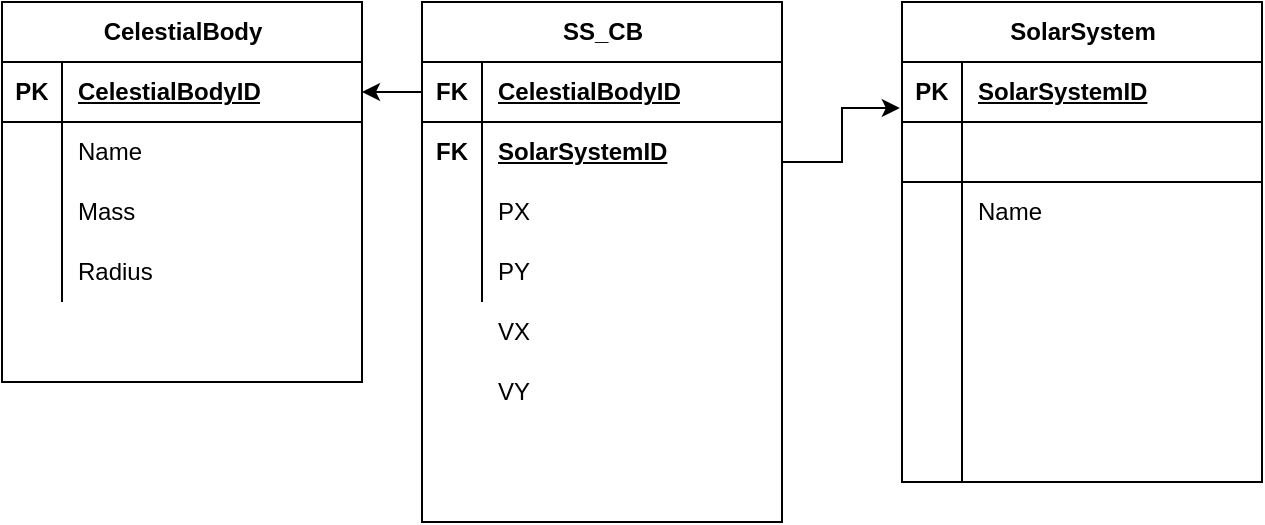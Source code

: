 <mxfile version="24.4.13" type="device">
  <diagram name="1 oldal" id="QgTSNMUUP4HTsA1qS4nC">
    <mxGraphModel dx="725" dy="819" grid="1" gridSize="10" guides="1" tooltips="1" connect="1" arrows="1" fold="1" page="1" pageScale="1" pageWidth="20000" pageHeight="22000" math="0" shadow="0">
      <root>
        <mxCell id="0" />
        <mxCell id="1" parent="0" />
        <mxCell id="AL_ZhBKs0_eR-6LTMcEO-9" value="CelestialBody" style="shape=table;startSize=30;container=1;collapsible=1;childLayout=tableLayout;fixedRows=1;rowLines=0;fontStyle=1;align=center;resizeLast=1;html=1;" vertex="1" parent="1">
          <mxGeometry x="140" y="150" width="180" height="190" as="geometry">
            <mxRectangle x="290" y="310" width="70" height="30" as="alternateBounds" />
          </mxGeometry>
        </mxCell>
        <mxCell id="AL_ZhBKs0_eR-6LTMcEO-10" value="" style="shape=tableRow;horizontal=0;startSize=0;swimlaneHead=0;swimlaneBody=0;fillColor=none;collapsible=0;dropTarget=0;points=[[0,0.5],[1,0.5]];portConstraint=eastwest;top=0;left=0;right=0;bottom=1;" vertex="1" parent="AL_ZhBKs0_eR-6LTMcEO-9">
          <mxGeometry y="30" width="180" height="30" as="geometry" />
        </mxCell>
        <mxCell id="AL_ZhBKs0_eR-6LTMcEO-11" value="PK" style="shape=partialRectangle;connectable=0;fillColor=none;top=0;left=0;bottom=0;right=0;fontStyle=1;overflow=hidden;whiteSpace=wrap;html=1;" vertex="1" parent="AL_ZhBKs0_eR-6LTMcEO-10">
          <mxGeometry width="30" height="30" as="geometry">
            <mxRectangle width="30" height="30" as="alternateBounds" />
          </mxGeometry>
        </mxCell>
        <mxCell id="AL_ZhBKs0_eR-6LTMcEO-12" value="CelestialBodyID" style="shape=partialRectangle;connectable=0;fillColor=none;top=0;left=0;bottom=0;right=0;align=left;spacingLeft=6;fontStyle=5;overflow=hidden;whiteSpace=wrap;html=1;" vertex="1" parent="AL_ZhBKs0_eR-6LTMcEO-10">
          <mxGeometry x="30" width="150" height="30" as="geometry">
            <mxRectangle width="150" height="30" as="alternateBounds" />
          </mxGeometry>
        </mxCell>
        <mxCell id="AL_ZhBKs0_eR-6LTMcEO-13" value="" style="shape=tableRow;horizontal=0;startSize=0;swimlaneHead=0;swimlaneBody=0;fillColor=none;collapsible=0;dropTarget=0;points=[[0,0.5],[1,0.5]];portConstraint=eastwest;top=0;left=0;right=0;bottom=0;" vertex="1" parent="AL_ZhBKs0_eR-6LTMcEO-9">
          <mxGeometry y="60" width="180" height="30" as="geometry" />
        </mxCell>
        <mxCell id="AL_ZhBKs0_eR-6LTMcEO-14" value="" style="shape=partialRectangle;connectable=0;fillColor=none;top=0;left=0;bottom=0;right=0;editable=1;overflow=hidden;whiteSpace=wrap;html=1;" vertex="1" parent="AL_ZhBKs0_eR-6LTMcEO-13">
          <mxGeometry width="30" height="30" as="geometry">
            <mxRectangle width="30" height="30" as="alternateBounds" />
          </mxGeometry>
        </mxCell>
        <mxCell id="AL_ZhBKs0_eR-6LTMcEO-15" value="Name" style="shape=partialRectangle;connectable=0;fillColor=none;top=0;left=0;bottom=0;right=0;align=left;spacingLeft=6;overflow=hidden;whiteSpace=wrap;html=1;" vertex="1" parent="AL_ZhBKs0_eR-6LTMcEO-13">
          <mxGeometry x="30" width="150" height="30" as="geometry">
            <mxRectangle width="150" height="30" as="alternateBounds" />
          </mxGeometry>
        </mxCell>
        <mxCell id="AL_ZhBKs0_eR-6LTMcEO-16" value="" style="shape=tableRow;horizontal=0;startSize=0;swimlaneHead=0;swimlaneBody=0;fillColor=none;collapsible=0;dropTarget=0;points=[[0,0.5],[1,0.5]];portConstraint=eastwest;top=0;left=0;right=0;bottom=0;" vertex="1" parent="AL_ZhBKs0_eR-6LTMcEO-9">
          <mxGeometry y="90" width="180" height="30" as="geometry" />
        </mxCell>
        <mxCell id="AL_ZhBKs0_eR-6LTMcEO-17" value="" style="shape=partialRectangle;connectable=0;fillColor=none;top=0;left=0;bottom=0;right=0;editable=1;overflow=hidden;whiteSpace=wrap;html=1;" vertex="1" parent="AL_ZhBKs0_eR-6LTMcEO-16">
          <mxGeometry width="30" height="30" as="geometry">
            <mxRectangle width="30" height="30" as="alternateBounds" />
          </mxGeometry>
        </mxCell>
        <mxCell id="AL_ZhBKs0_eR-6LTMcEO-18" value="Mass" style="shape=partialRectangle;connectable=0;fillColor=none;top=0;left=0;bottom=0;right=0;align=left;spacingLeft=6;overflow=hidden;whiteSpace=wrap;html=1;" vertex="1" parent="AL_ZhBKs0_eR-6LTMcEO-16">
          <mxGeometry x="30" width="150" height="30" as="geometry">
            <mxRectangle width="150" height="30" as="alternateBounds" />
          </mxGeometry>
        </mxCell>
        <mxCell id="AL_ZhBKs0_eR-6LTMcEO-19" value="" style="shape=tableRow;horizontal=0;startSize=0;swimlaneHead=0;swimlaneBody=0;fillColor=none;collapsible=0;dropTarget=0;points=[[0,0.5],[1,0.5]];portConstraint=eastwest;top=0;left=0;right=0;bottom=0;" vertex="1" parent="AL_ZhBKs0_eR-6LTMcEO-9">
          <mxGeometry y="120" width="180" height="30" as="geometry" />
        </mxCell>
        <mxCell id="AL_ZhBKs0_eR-6LTMcEO-20" value="" style="shape=partialRectangle;connectable=0;fillColor=none;top=0;left=0;bottom=0;right=0;editable=1;overflow=hidden;whiteSpace=wrap;html=1;" vertex="1" parent="AL_ZhBKs0_eR-6LTMcEO-19">
          <mxGeometry width="30" height="30" as="geometry">
            <mxRectangle width="30" height="30" as="alternateBounds" />
          </mxGeometry>
        </mxCell>
        <mxCell id="AL_ZhBKs0_eR-6LTMcEO-21" value="Radius" style="shape=partialRectangle;connectable=0;fillColor=none;top=0;left=0;bottom=0;right=0;align=left;spacingLeft=6;overflow=hidden;whiteSpace=wrap;html=1;" vertex="1" parent="AL_ZhBKs0_eR-6LTMcEO-19">
          <mxGeometry x="30" width="150" height="30" as="geometry">
            <mxRectangle width="150" height="30" as="alternateBounds" />
          </mxGeometry>
        </mxCell>
        <mxCell id="AL_ZhBKs0_eR-6LTMcEO-23" value="SolarSystem" style="shape=table;startSize=30;container=1;collapsible=1;childLayout=tableLayout;fixedRows=1;rowLines=0;fontStyle=1;align=center;resizeLast=1;html=1;" vertex="1" parent="1">
          <mxGeometry x="590" y="150" width="180" height="240" as="geometry" />
        </mxCell>
        <mxCell id="AL_ZhBKs0_eR-6LTMcEO-24" value="" style="shape=tableRow;horizontal=0;startSize=0;swimlaneHead=0;swimlaneBody=0;fillColor=none;collapsible=0;dropTarget=0;points=[[0,0.5],[1,0.5]];portConstraint=eastwest;top=0;left=0;right=0;bottom=1;" vertex="1" parent="AL_ZhBKs0_eR-6LTMcEO-23">
          <mxGeometry y="30" width="180" height="30" as="geometry" />
        </mxCell>
        <mxCell id="AL_ZhBKs0_eR-6LTMcEO-25" value="PK" style="shape=partialRectangle;connectable=0;fillColor=none;top=0;left=0;bottom=0;right=0;fontStyle=1;overflow=hidden;whiteSpace=wrap;html=1;" vertex="1" parent="AL_ZhBKs0_eR-6LTMcEO-24">
          <mxGeometry width="30" height="30" as="geometry">
            <mxRectangle width="30" height="30" as="alternateBounds" />
          </mxGeometry>
        </mxCell>
        <mxCell id="AL_ZhBKs0_eR-6LTMcEO-26" value="SolarSystemID" style="shape=partialRectangle;connectable=0;fillColor=none;top=0;left=0;bottom=0;right=0;align=left;spacingLeft=6;fontStyle=5;overflow=hidden;whiteSpace=wrap;html=1;" vertex="1" parent="AL_ZhBKs0_eR-6LTMcEO-24">
          <mxGeometry x="30" width="150" height="30" as="geometry">
            <mxRectangle width="150" height="30" as="alternateBounds" />
          </mxGeometry>
        </mxCell>
        <mxCell id="AL_ZhBKs0_eR-6LTMcEO-37" value="" style="shape=tableRow;horizontal=0;startSize=0;swimlaneHead=0;swimlaneBody=0;fillColor=none;collapsible=0;dropTarget=0;points=[[0,0.5],[1,0.5]];portConstraint=eastwest;top=0;left=0;right=0;bottom=1;" vertex="1" parent="AL_ZhBKs0_eR-6LTMcEO-23">
          <mxGeometry y="60" width="180" height="30" as="geometry" />
        </mxCell>
        <mxCell id="AL_ZhBKs0_eR-6LTMcEO-38" value="" style="shape=partialRectangle;connectable=0;fillColor=none;top=0;left=0;bottom=0;right=0;fontStyle=1;overflow=hidden;whiteSpace=wrap;html=1;" vertex="1" parent="AL_ZhBKs0_eR-6LTMcEO-37">
          <mxGeometry width="30" height="30" as="geometry">
            <mxRectangle width="30" height="30" as="alternateBounds" />
          </mxGeometry>
        </mxCell>
        <mxCell id="AL_ZhBKs0_eR-6LTMcEO-39" value="" style="shape=partialRectangle;connectable=0;fillColor=none;top=0;left=0;bottom=0;right=0;align=left;spacingLeft=6;fontStyle=5;overflow=hidden;whiteSpace=wrap;html=1;" vertex="1" parent="AL_ZhBKs0_eR-6LTMcEO-37">
          <mxGeometry x="30" width="150" height="30" as="geometry">
            <mxRectangle width="150" height="30" as="alternateBounds" />
          </mxGeometry>
        </mxCell>
        <mxCell id="AL_ZhBKs0_eR-6LTMcEO-40" value="" style="shape=tableRow;horizontal=0;startSize=0;swimlaneHead=0;swimlaneBody=0;fillColor=none;collapsible=0;dropTarget=0;points=[[0,0.5],[1,0.5]];portConstraint=eastwest;top=0;left=0;right=0;bottom=0;" vertex="1" parent="AL_ZhBKs0_eR-6LTMcEO-23">
          <mxGeometry y="90" width="180" height="30" as="geometry" />
        </mxCell>
        <mxCell id="AL_ZhBKs0_eR-6LTMcEO-41" value="" style="shape=partialRectangle;connectable=0;fillColor=none;top=0;left=0;bottom=0;right=0;editable=1;overflow=hidden;whiteSpace=wrap;html=1;" vertex="1" parent="AL_ZhBKs0_eR-6LTMcEO-40">
          <mxGeometry width="30" height="30" as="geometry">
            <mxRectangle width="30" height="30" as="alternateBounds" />
          </mxGeometry>
        </mxCell>
        <mxCell id="AL_ZhBKs0_eR-6LTMcEO-42" value="Name" style="shape=partialRectangle;connectable=0;fillColor=none;top=0;left=0;bottom=0;right=0;align=left;spacingLeft=6;overflow=hidden;whiteSpace=wrap;html=1;" vertex="1" parent="AL_ZhBKs0_eR-6LTMcEO-40">
          <mxGeometry x="30" width="150" height="30" as="geometry">
            <mxRectangle width="150" height="30" as="alternateBounds" />
          </mxGeometry>
        </mxCell>
        <mxCell id="AL_ZhBKs0_eR-6LTMcEO-46" value="" style="shape=tableRow;horizontal=0;startSize=0;swimlaneHead=0;swimlaneBody=0;fillColor=none;collapsible=0;dropTarget=0;points=[[0,0.5],[1,0.5]];portConstraint=eastwest;top=0;left=0;right=0;bottom=0;" vertex="1" parent="AL_ZhBKs0_eR-6LTMcEO-23">
          <mxGeometry y="120" width="180" height="30" as="geometry" />
        </mxCell>
        <mxCell id="AL_ZhBKs0_eR-6LTMcEO-47" value="" style="shape=partialRectangle;connectable=0;fillColor=none;top=0;left=0;bottom=0;right=0;editable=1;overflow=hidden;whiteSpace=wrap;html=1;" vertex="1" parent="AL_ZhBKs0_eR-6LTMcEO-46">
          <mxGeometry width="30" height="30" as="geometry">
            <mxRectangle width="30" height="30" as="alternateBounds" />
          </mxGeometry>
        </mxCell>
        <mxCell id="AL_ZhBKs0_eR-6LTMcEO-48" value="" style="shape=partialRectangle;connectable=0;fillColor=none;top=0;left=0;bottom=0;right=0;align=left;spacingLeft=6;overflow=hidden;whiteSpace=wrap;html=1;" vertex="1" parent="AL_ZhBKs0_eR-6LTMcEO-46">
          <mxGeometry x="30" width="150" height="30" as="geometry">
            <mxRectangle width="150" height="30" as="alternateBounds" />
          </mxGeometry>
        </mxCell>
        <mxCell id="AL_ZhBKs0_eR-6LTMcEO-27" value="" style="shape=tableRow;horizontal=0;startSize=0;swimlaneHead=0;swimlaneBody=0;fillColor=none;collapsible=0;dropTarget=0;points=[[0,0.5],[1,0.5]];portConstraint=eastwest;top=0;left=0;right=0;bottom=0;" vertex="1" parent="AL_ZhBKs0_eR-6LTMcEO-23">
          <mxGeometry y="150" width="180" height="30" as="geometry" />
        </mxCell>
        <mxCell id="AL_ZhBKs0_eR-6LTMcEO-28" value="" style="shape=partialRectangle;connectable=0;fillColor=none;top=0;left=0;bottom=0;right=0;editable=1;overflow=hidden;whiteSpace=wrap;html=1;" vertex="1" parent="AL_ZhBKs0_eR-6LTMcEO-27">
          <mxGeometry width="30" height="30" as="geometry">
            <mxRectangle width="30" height="30" as="alternateBounds" />
          </mxGeometry>
        </mxCell>
        <mxCell id="AL_ZhBKs0_eR-6LTMcEO-29" value="" style="shape=partialRectangle;connectable=0;fillColor=none;top=0;left=0;bottom=0;right=0;align=left;spacingLeft=6;overflow=hidden;whiteSpace=wrap;html=1;" vertex="1" parent="AL_ZhBKs0_eR-6LTMcEO-27">
          <mxGeometry x="30" width="150" height="30" as="geometry">
            <mxRectangle width="150" height="30" as="alternateBounds" />
          </mxGeometry>
        </mxCell>
        <mxCell id="AL_ZhBKs0_eR-6LTMcEO-30" value="" style="shape=tableRow;horizontal=0;startSize=0;swimlaneHead=0;swimlaneBody=0;fillColor=none;collapsible=0;dropTarget=0;points=[[0,0.5],[1,0.5]];portConstraint=eastwest;top=0;left=0;right=0;bottom=0;" vertex="1" parent="AL_ZhBKs0_eR-6LTMcEO-23">
          <mxGeometry y="180" width="180" height="30" as="geometry" />
        </mxCell>
        <mxCell id="AL_ZhBKs0_eR-6LTMcEO-31" value="" style="shape=partialRectangle;connectable=0;fillColor=none;top=0;left=0;bottom=0;right=0;editable=1;overflow=hidden;whiteSpace=wrap;html=1;" vertex="1" parent="AL_ZhBKs0_eR-6LTMcEO-30">
          <mxGeometry width="30" height="30" as="geometry">
            <mxRectangle width="30" height="30" as="alternateBounds" />
          </mxGeometry>
        </mxCell>
        <mxCell id="AL_ZhBKs0_eR-6LTMcEO-32" value="" style="shape=partialRectangle;connectable=0;fillColor=none;top=0;left=0;bottom=0;right=0;align=left;spacingLeft=6;overflow=hidden;whiteSpace=wrap;html=1;" vertex="1" parent="AL_ZhBKs0_eR-6LTMcEO-30">
          <mxGeometry x="30" width="150" height="30" as="geometry">
            <mxRectangle width="150" height="30" as="alternateBounds" />
          </mxGeometry>
        </mxCell>
        <mxCell id="AL_ZhBKs0_eR-6LTMcEO-33" value="" style="shape=tableRow;horizontal=0;startSize=0;swimlaneHead=0;swimlaneBody=0;fillColor=none;collapsible=0;dropTarget=0;points=[[0,0.5],[1,0.5]];portConstraint=eastwest;top=0;left=0;right=0;bottom=0;" vertex="1" parent="AL_ZhBKs0_eR-6LTMcEO-23">
          <mxGeometry y="210" width="180" height="30" as="geometry" />
        </mxCell>
        <mxCell id="AL_ZhBKs0_eR-6LTMcEO-34" value="" style="shape=partialRectangle;connectable=0;fillColor=none;top=0;left=0;bottom=0;right=0;editable=1;overflow=hidden;whiteSpace=wrap;html=1;" vertex="1" parent="AL_ZhBKs0_eR-6LTMcEO-33">
          <mxGeometry width="30" height="30" as="geometry">
            <mxRectangle width="30" height="30" as="alternateBounds" />
          </mxGeometry>
        </mxCell>
        <mxCell id="AL_ZhBKs0_eR-6LTMcEO-35" value="" style="shape=partialRectangle;connectable=0;fillColor=none;top=0;left=0;bottom=0;right=0;align=left;spacingLeft=6;overflow=hidden;whiteSpace=wrap;html=1;" vertex="1" parent="AL_ZhBKs0_eR-6LTMcEO-33">
          <mxGeometry x="30" width="150" height="30" as="geometry">
            <mxRectangle width="150" height="30" as="alternateBounds" />
          </mxGeometry>
        </mxCell>
        <mxCell id="AL_ZhBKs0_eR-6LTMcEO-49" value="SS_CB" style="shape=table;startSize=30;container=1;collapsible=1;childLayout=tableLayout;fixedRows=1;rowLines=0;fontStyle=1;align=center;resizeLast=1;html=1;" vertex="1" parent="1">
          <mxGeometry x="350" y="150" width="180" height="260" as="geometry" />
        </mxCell>
        <mxCell id="AL_ZhBKs0_eR-6LTMcEO-50" value="" style="shape=tableRow;horizontal=0;startSize=0;swimlaneHead=0;swimlaneBody=0;fillColor=none;collapsible=0;dropTarget=0;points=[[0,0.5],[1,0.5]];portConstraint=eastwest;top=0;left=0;right=0;bottom=1;" vertex="1" parent="AL_ZhBKs0_eR-6LTMcEO-49">
          <mxGeometry y="30" width="180" height="30" as="geometry" />
        </mxCell>
        <mxCell id="AL_ZhBKs0_eR-6LTMcEO-51" value="FK" style="shape=partialRectangle;connectable=0;fillColor=none;top=0;left=0;bottom=0;right=0;fontStyle=1;overflow=hidden;whiteSpace=wrap;html=1;" vertex="1" parent="AL_ZhBKs0_eR-6LTMcEO-50">
          <mxGeometry width="30" height="30" as="geometry">
            <mxRectangle width="30" height="30" as="alternateBounds" />
          </mxGeometry>
        </mxCell>
        <mxCell id="AL_ZhBKs0_eR-6LTMcEO-52" value="CelestialBodyID" style="shape=partialRectangle;connectable=0;fillColor=none;top=0;left=0;bottom=0;right=0;align=left;spacingLeft=6;fontStyle=5;overflow=hidden;whiteSpace=wrap;html=1;" vertex="1" parent="AL_ZhBKs0_eR-6LTMcEO-50">
          <mxGeometry x="30" width="150" height="30" as="geometry">
            <mxRectangle width="150" height="30" as="alternateBounds" />
          </mxGeometry>
        </mxCell>
        <mxCell id="AL_ZhBKs0_eR-6LTMcEO-53" value="" style="shape=tableRow;horizontal=0;startSize=0;swimlaneHead=0;swimlaneBody=0;fillColor=none;collapsible=0;dropTarget=0;points=[[0,0.5],[1,0.5]];portConstraint=eastwest;top=0;left=0;right=0;bottom=0;" vertex="1" parent="AL_ZhBKs0_eR-6LTMcEO-49">
          <mxGeometry y="60" width="180" height="30" as="geometry" />
        </mxCell>
        <mxCell id="AL_ZhBKs0_eR-6LTMcEO-54" value="" style="shape=partialRectangle;connectable=0;fillColor=none;top=0;left=0;bottom=0;right=0;editable=1;overflow=hidden;whiteSpace=wrap;html=1;" vertex="1" parent="AL_ZhBKs0_eR-6LTMcEO-53">
          <mxGeometry width="30" height="30" as="geometry">
            <mxRectangle width="30" height="30" as="alternateBounds" />
          </mxGeometry>
        </mxCell>
        <mxCell id="AL_ZhBKs0_eR-6LTMcEO-55" value="" style="shape=partialRectangle;connectable=0;fillColor=none;top=0;left=0;bottom=0;right=0;align=left;spacingLeft=6;overflow=hidden;whiteSpace=wrap;html=1;" vertex="1" parent="AL_ZhBKs0_eR-6LTMcEO-53">
          <mxGeometry x="30" width="150" height="30" as="geometry">
            <mxRectangle width="150" height="30" as="alternateBounds" />
          </mxGeometry>
        </mxCell>
        <mxCell id="AL_ZhBKs0_eR-6LTMcEO-56" value="" style="shape=tableRow;horizontal=0;startSize=0;swimlaneHead=0;swimlaneBody=0;fillColor=none;collapsible=0;dropTarget=0;points=[[0,0.5],[1,0.5]];portConstraint=eastwest;top=0;left=0;right=0;bottom=0;" vertex="1" parent="AL_ZhBKs0_eR-6LTMcEO-49">
          <mxGeometry y="90" width="180" height="30" as="geometry" />
        </mxCell>
        <mxCell id="AL_ZhBKs0_eR-6LTMcEO-57" value="" style="shape=partialRectangle;connectable=0;fillColor=none;top=0;left=0;bottom=0;right=0;editable=1;overflow=hidden;whiteSpace=wrap;html=1;" vertex="1" parent="AL_ZhBKs0_eR-6LTMcEO-56">
          <mxGeometry width="30" height="30" as="geometry">
            <mxRectangle width="30" height="30" as="alternateBounds" />
          </mxGeometry>
        </mxCell>
        <mxCell id="AL_ZhBKs0_eR-6LTMcEO-58" value="PX" style="shape=partialRectangle;connectable=0;fillColor=none;top=0;left=0;bottom=0;right=0;align=left;spacingLeft=6;overflow=hidden;whiteSpace=wrap;html=1;" vertex="1" parent="AL_ZhBKs0_eR-6LTMcEO-56">
          <mxGeometry x="30" width="150" height="30" as="geometry">
            <mxRectangle width="150" height="30" as="alternateBounds" />
          </mxGeometry>
        </mxCell>
        <mxCell id="AL_ZhBKs0_eR-6LTMcEO-59" value="" style="shape=tableRow;horizontal=0;startSize=0;swimlaneHead=0;swimlaneBody=0;fillColor=none;collapsible=0;dropTarget=0;points=[[0,0.5],[1,0.5]];portConstraint=eastwest;top=0;left=0;right=0;bottom=0;" vertex="1" parent="AL_ZhBKs0_eR-6LTMcEO-49">
          <mxGeometry y="120" width="180" height="30" as="geometry" />
        </mxCell>
        <mxCell id="AL_ZhBKs0_eR-6LTMcEO-60" value="" style="shape=partialRectangle;connectable=0;fillColor=none;top=0;left=0;bottom=0;right=0;editable=1;overflow=hidden;whiteSpace=wrap;html=1;" vertex="1" parent="AL_ZhBKs0_eR-6LTMcEO-59">
          <mxGeometry width="30" height="30" as="geometry">
            <mxRectangle width="30" height="30" as="alternateBounds" />
          </mxGeometry>
        </mxCell>
        <mxCell id="AL_ZhBKs0_eR-6LTMcEO-61" value="PY" style="shape=partialRectangle;connectable=0;fillColor=none;top=0;left=0;bottom=0;right=0;align=left;spacingLeft=6;overflow=hidden;whiteSpace=wrap;html=1;" vertex="1" parent="AL_ZhBKs0_eR-6LTMcEO-59">
          <mxGeometry x="30" width="150" height="30" as="geometry">
            <mxRectangle width="150" height="30" as="alternateBounds" />
          </mxGeometry>
        </mxCell>
        <mxCell id="AL_ZhBKs0_eR-6LTMcEO-62" value="FK" style="shape=partialRectangle;connectable=0;fillColor=none;top=0;left=0;bottom=0;right=0;fontStyle=1;overflow=hidden;whiteSpace=wrap;html=1;" vertex="1" parent="1">
          <mxGeometry x="350" y="210" width="30" height="30" as="geometry">
            <mxRectangle width="30" height="30" as="alternateBounds" />
          </mxGeometry>
        </mxCell>
        <mxCell id="AL_ZhBKs0_eR-6LTMcEO-63" value="SolarSystemID" style="shape=partialRectangle;connectable=0;fillColor=none;top=0;left=0;bottom=0;right=0;align=left;spacingLeft=6;fontStyle=5;overflow=hidden;whiteSpace=wrap;html=1;" vertex="1" parent="1">
          <mxGeometry x="380" y="210" width="150" height="30" as="geometry">
            <mxRectangle width="150" height="30" as="alternateBounds" />
          </mxGeometry>
        </mxCell>
        <mxCell id="AL_ZhBKs0_eR-6LTMcEO-64" value="VX" style="shape=partialRectangle;connectable=0;fillColor=none;top=0;left=0;bottom=0;right=0;align=left;spacingLeft=6;overflow=hidden;whiteSpace=wrap;html=1;" vertex="1" parent="1">
          <mxGeometry x="380" y="300" width="150" height="30" as="geometry">
            <mxRectangle width="150" height="30" as="alternateBounds" />
          </mxGeometry>
        </mxCell>
        <mxCell id="AL_ZhBKs0_eR-6LTMcEO-65" value="VY" style="shape=partialRectangle;connectable=0;fillColor=none;top=0;left=0;bottom=0;right=0;align=left;spacingLeft=6;overflow=hidden;whiteSpace=wrap;html=1;" vertex="1" parent="1">
          <mxGeometry x="380" y="330" width="150" height="30" as="geometry">
            <mxRectangle width="150" height="30" as="alternateBounds" />
          </mxGeometry>
        </mxCell>
        <mxCell id="AL_ZhBKs0_eR-6LTMcEO-66" style="edgeStyle=orthogonalEdgeStyle;rounded=0;orthogonalLoop=1;jettySize=auto;html=1;exitX=0;exitY=0.5;exitDx=0;exitDy=0;entryX=1;entryY=0.5;entryDx=0;entryDy=0;" edge="1" parent="1" source="AL_ZhBKs0_eR-6LTMcEO-50" target="AL_ZhBKs0_eR-6LTMcEO-10">
          <mxGeometry relative="1" as="geometry" />
        </mxCell>
        <mxCell id="AL_ZhBKs0_eR-6LTMcEO-67" style="edgeStyle=orthogonalEdgeStyle;rounded=0;orthogonalLoop=1;jettySize=auto;html=1;entryX=-0.006;entryY=0.767;entryDx=0;entryDy=0;entryPerimeter=0;" edge="1" parent="1" target="AL_ZhBKs0_eR-6LTMcEO-24">
          <mxGeometry relative="1" as="geometry">
            <mxPoint x="530" y="230" as="sourcePoint" />
            <Array as="points">
              <mxPoint x="560" y="230" />
              <mxPoint x="560" y="203" />
            </Array>
          </mxGeometry>
        </mxCell>
      </root>
    </mxGraphModel>
  </diagram>
</mxfile>
